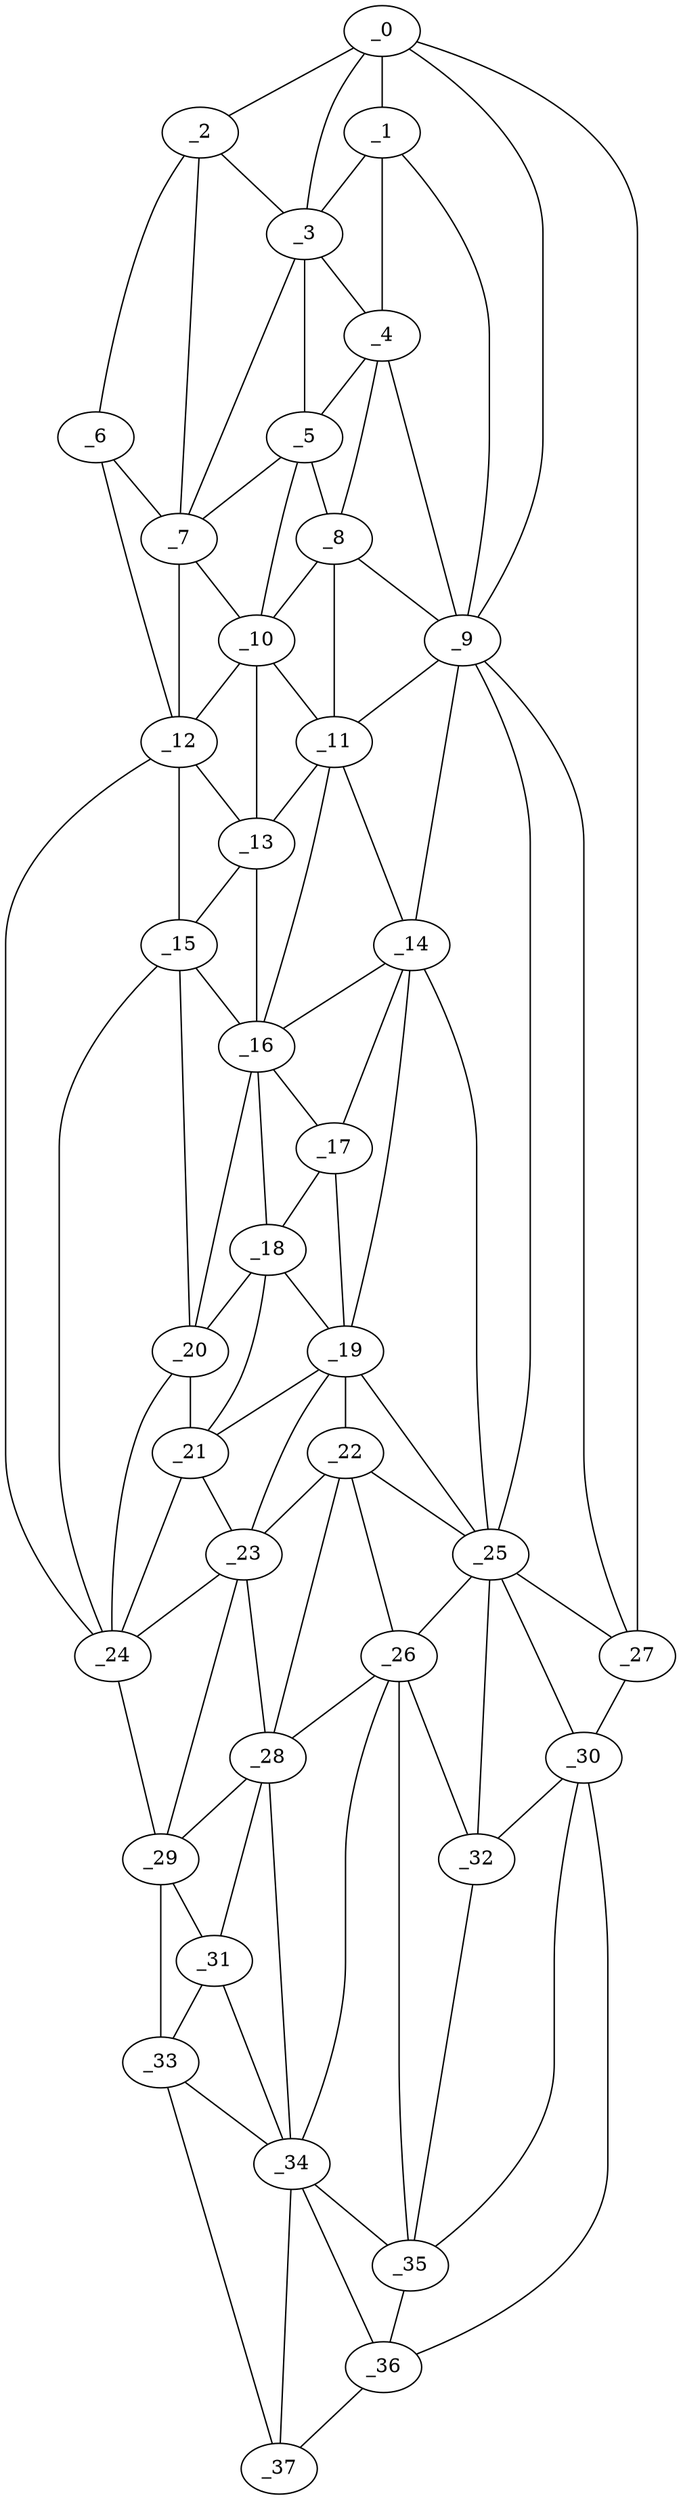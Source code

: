graph "obj19__330.gxl" {
	_0	 [x=12,
		y=58];
	_1	 [x=16,
		y=58];
	_0 -- _1	 [valence=2];
	_2	 [x=23,
		y=84];
	_0 -- _2	 [valence=1];
	_3	 [x=25,
		y=79];
	_0 -- _3	 [valence=1];
	_9	 [x=38,
		y=56];
	_0 -- _9	 [valence=1];
	_27	 [x=100,
		y=31];
	_0 -- _27	 [valence=1];
	_1 -- _3	 [valence=2];
	_4	 [x=27,
		y=63];
	_1 -- _4	 [valence=1];
	_1 -- _9	 [valence=1];
	_2 -- _3	 [valence=2];
	_6	 [x=33,
		y=97];
	_2 -- _6	 [valence=1];
	_7	 [x=34,
		y=89];
	_2 -- _7	 [valence=1];
	_3 -- _4	 [valence=2];
	_5	 [x=31,
		y=74];
	_3 -- _5	 [valence=1];
	_3 -- _7	 [valence=2];
	_4 -- _5	 [valence=2];
	_8	 [x=36,
		y=71];
	_4 -- _8	 [valence=2];
	_4 -- _9	 [valence=2];
	_5 -- _7	 [valence=2];
	_5 -- _8	 [valence=2];
	_10	 [x=40,
		y=85];
	_5 -- _10	 [valence=2];
	_6 -- _7	 [valence=2];
	_12	 [x=48,
		y=94];
	_6 -- _12	 [valence=1];
	_7 -- _10	 [valence=1];
	_7 -- _12	 [valence=2];
	_8 -- _9	 [valence=2];
	_8 -- _10	 [valence=1];
	_11	 [x=45,
		y=70];
	_8 -- _11	 [valence=2];
	_9 -- _11	 [valence=2];
	_14	 [x=54,
		y=58];
	_9 -- _14	 [valence=2];
	_25	 [x=95,
		y=36];
	_9 -- _25	 [valence=2];
	_9 -- _27	 [valence=2];
	_10 -- _11	 [valence=2];
	_10 -- _12	 [valence=2];
	_13	 [x=49,
		y=83];
	_10 -- _13	 [valence=2];
	_11 -- _13	 [valence=1];
	_11 -- _14	 [valence=1];
	_16	 [x=61,
		y=74];
	_11 -- _16	 [valence=2];
	_12 -- _13	 [valence=1];
	_15	 [x=55,
		y=90];
	_12 -- _15	 [valence=2];
	_24	 [x=87,
		y=86];
	_12 -- _24	 [valence=1];
	_13 -- _15	 [valence=2];
	_13 -- _16	 [valence=1];
	_14 -- _16	 [valence=1];
	_17	 [x=70,
		y=64];
	_14 -- _17	 [valence=1];
	_19	 [x=75,
		y=63];
	_14 -- _19	 [valence=2];
	_14 -- _25	 [valence=1];
	_15 -- _16	 [valence=2];
	_20	 [x=75,
		y=85];
	_15 -- _20	 [valence=2];
	_15 -- _24	 [valence=1];
	_16 -- _17	 [valence=2];
	_18	 [x=73,
		y=77];
	_16 -- _18	 [valence=2];
	_16 -- _20	 [valence=1];
	_17 -- _18	 [valence=1];
	_17 -- _19	 [valence=2];
	_18 -- _19	 [valence=2];
	_18 -- _20	 [valence=1];
	_21	 [x=80,
		y=76];
	_18 -- _21	 [valence=1];
	_19 -- _21	 [valence=2];
	_22	 [x=84,
		y=61];
	_19 -- _22	 [valence=1];
	_23	 [x=84,
		y=69];
	_19 -- _23	 [valence=1];
	_19 -- _25	 [valence=1];
	_20 -- _21	 [valence=2];
	_20 -- _24	 [valence=1];
	_21 -- _23	 [valence=2];
	_21 -- _24	 [valence=2];
	_22 -- _23	 [valence=2];
	_22 -- _25	 [valence=2];
	_26	 [x=99,
		y=56];
	_22 -- _26	 [valence=2];
	_28	 [x=101,
		y=66];
	_22 -- _28	 [valence=2];
	_23 -- _24	 [valence=1];
	_23 -- _28	 [valence=2];
	_29	 [x=103,
		y=82];
	_23 -- _29	 [valence=2];
	_24 -- _29	 [valence=1];
	_25 -- _26	 [valence=1];
	_25 -- _27	 [valence=1];
	_30	 [x=105,
		y=34];
	_25 -- _30	 [valence=2];
	_32	 [x=108,
		y=40];
	_25 -- _32	 [valence=2];
	_26 -- _28	 [valence=1];
	_26 -- _32	 [valence=2];
	_34	 [x=113,
		y=62];
	_26 -- _34	 [valence=2];
	_35	 [x=115,
		y=44];
	_26 -- _35	 [valence=2];
	_27 -- _30	 [valence=1];
	_28 -- _29	 [valence=1];
	_31	 [x=107,
		y=70];
	_28 -- _31	 [valence=2];
	_28 -- _34	 [valence=2];
	_29 -- _31	 [valence=2];
	_33	 [x=112,
		y=77];
	_29 -- _33	 [valence=1];
	_30 -- _32	 [valence=2];
	_30 -- _35	 [valence=2];
	_36	 [x=122,
		y=46];
	_30 -- _36	 [valence=1];
	_31 -- _33	 [valence=2];
	_31 -- _34	 [valence=2];
	_32 -- _35	 [valence=2];
	_33 -- _34	 [valence=1];
	_37	 [x=124,
		y=66];
	_33 -- _37	 [valence=1];
	_34 -- _35	 [valence=1];
	_34 -- _36	 [valence=1];
	_34 -- _37	 [valence=2];
	_35 -- _36	 [valence=2];
	_36 -- _37	 [valence=1];
}
